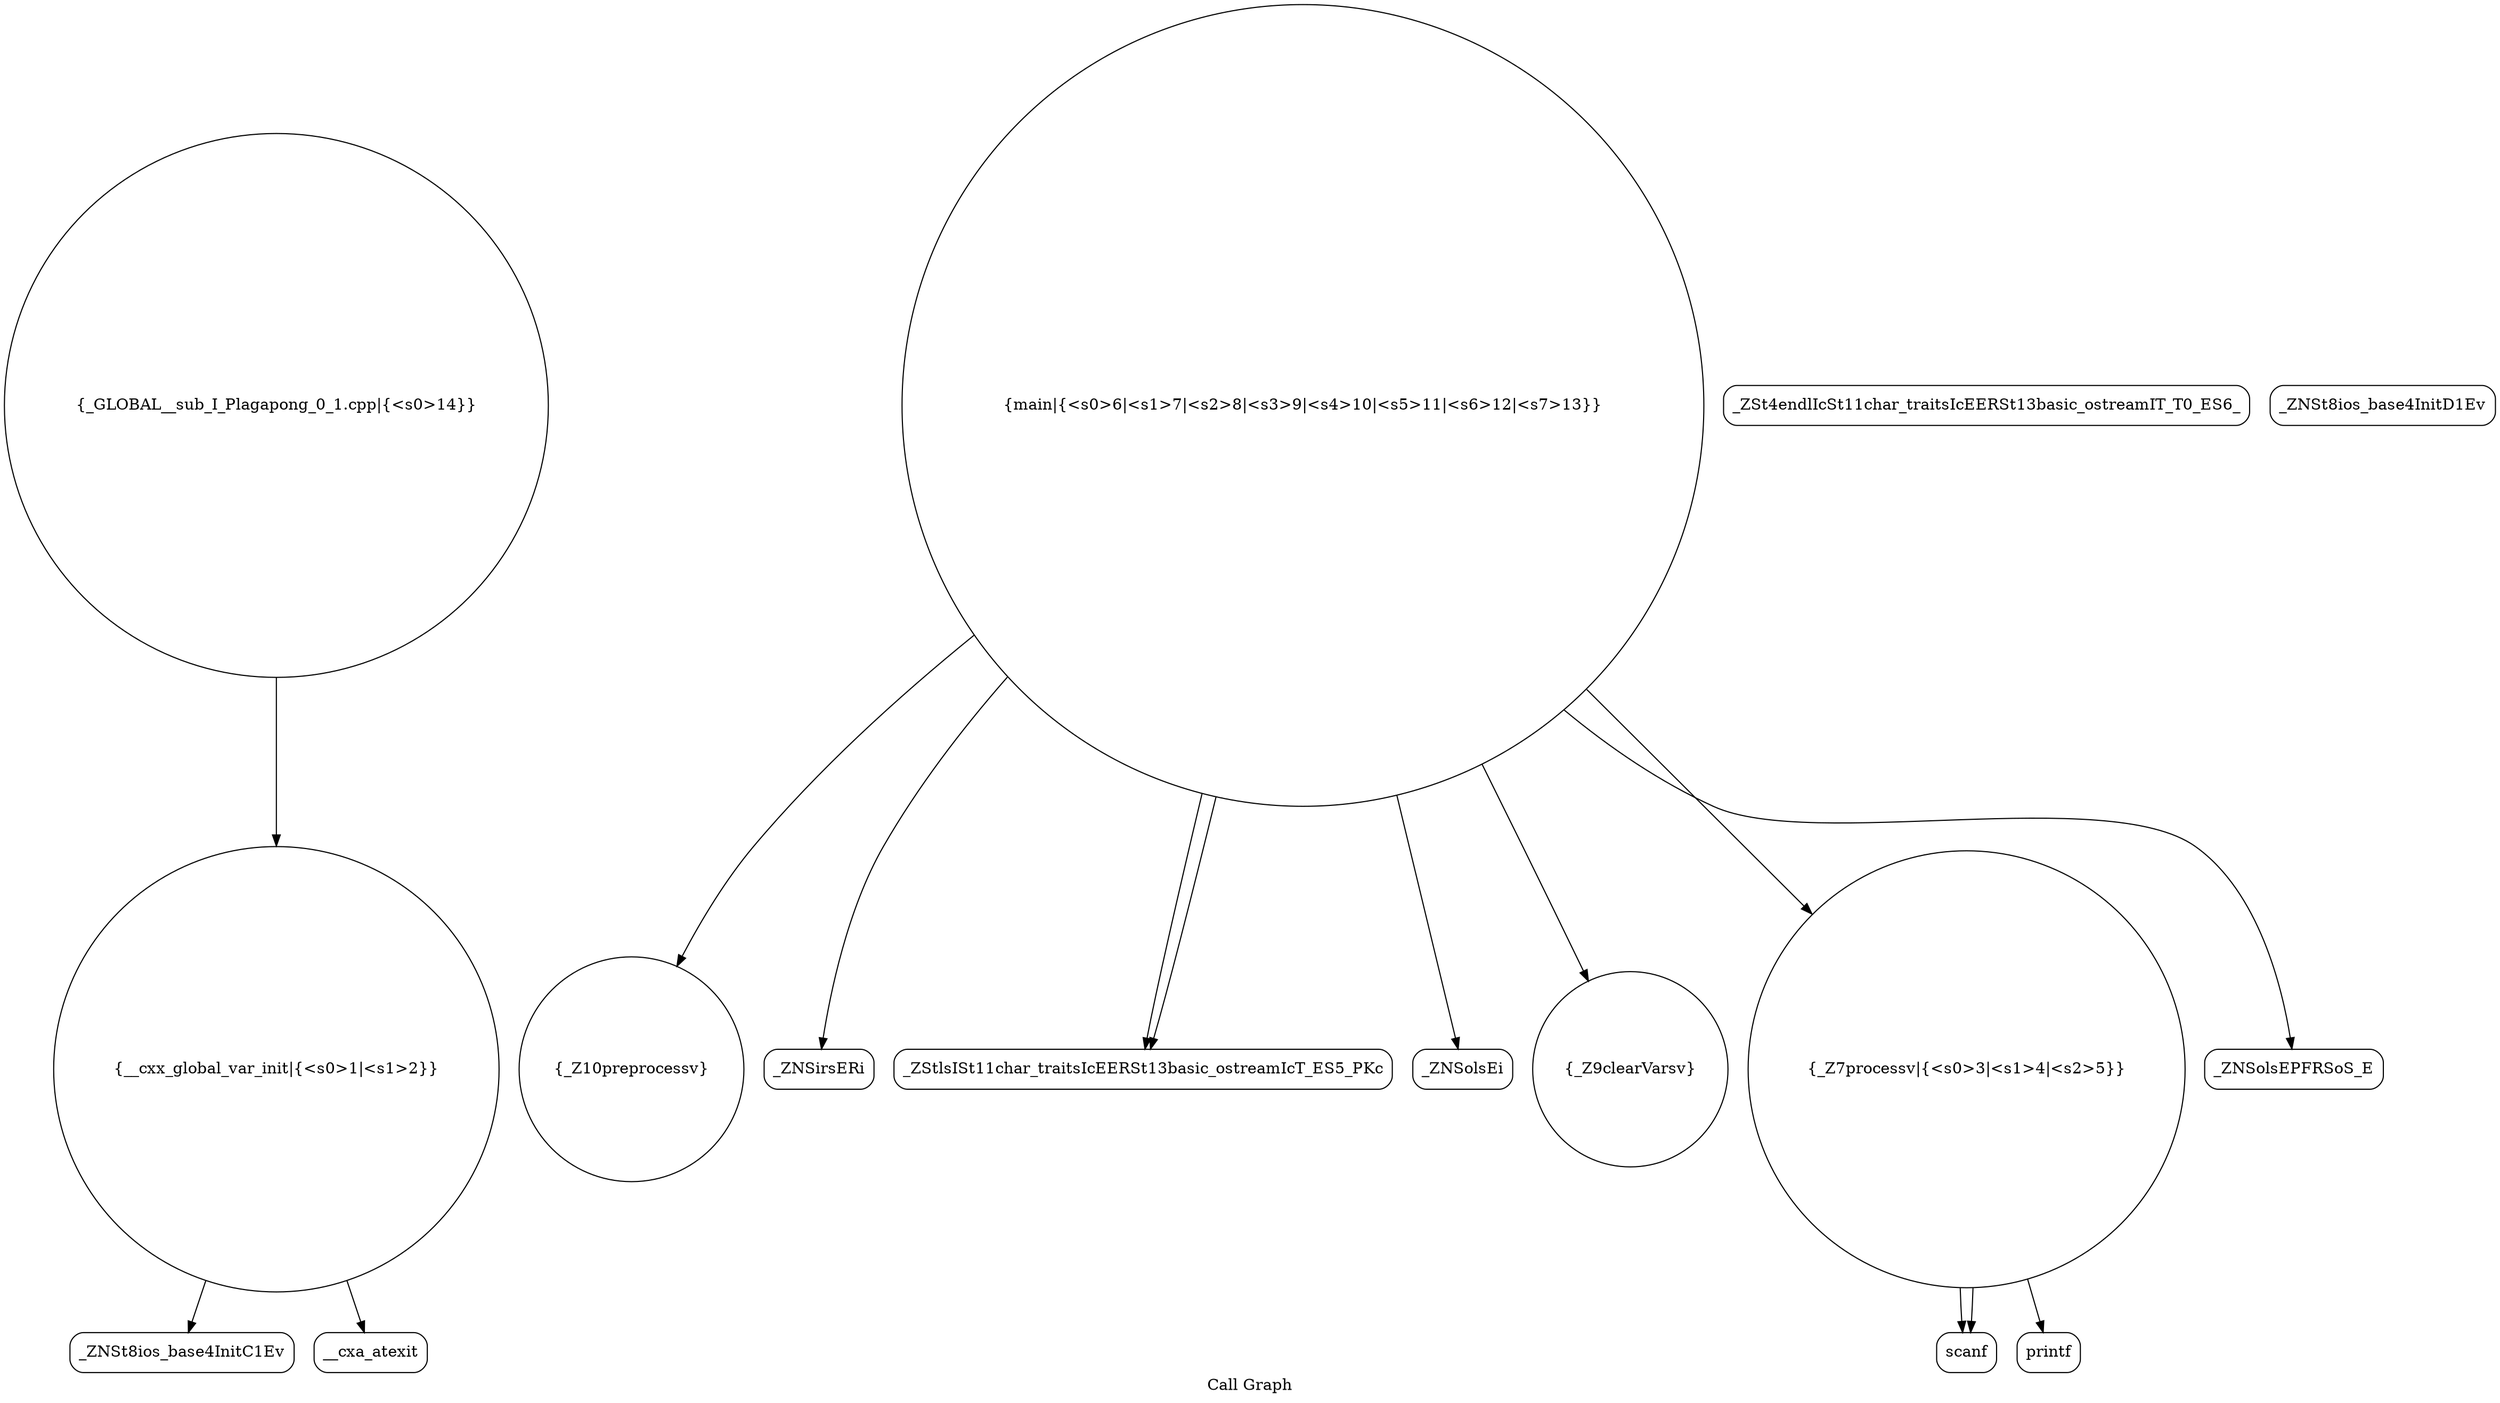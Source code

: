 digraph "Call Graph" {
	label="Call Graph";

	Node0x5565bee1c4d0 [shape=record,shape=circle,label="{__cxx_global_var_init|{<s0>1|<s1>2}}"];
	Node0x5565bee1c4d0:s0 -> Node0x5565bee1c960[color=black];
	Node0x5565bee1c4d0:s1 -> Node0x5565bee1ca60[color=black];
	Node0x5565bee1cc60 [shape=record,shape=Mrecord,label="{scanf}"];
	Node0x5565bee1cfe0 [shape=record,shape=Mrecord,label="{_ZSt4endlIcSt11char_traitsIcEERSt13basic_ostreamIT_T0_ES6_}"];
	Node0x5565bee1c9e0 [shape=record,shape=Mrecord,label="{_ZNSt8ios_base4InitD1Ev}"];
	Node0x5565bee1cd60 [shape=record,shape=circle,label="{main|{<s0>6|<s1>7|<s2>8|<s3>9|<s4>10|<s5>11|<s6>12|<s7>13}}"];
	Node0x5565bee1cd60:s0 -> Node0x5565bee1cae0[color=black];
	Node0x5565bee1cd60:s1 -> Node0x5565bee1cde0[color=black];
	Node0x5565bee1cd60:s2 -> Node0x5565bee1ce60[color=black];
	Node0x5565bee1cd60:s3 -> Node0x5565bee1cee0[color=black];
	Node0x5565bee1cd60:s4 -> Node0x5565bee1ce60[color=black];
	Node0x5565bee1cd60:s5 -> Node0x5565bee1cb60[color=black];
	Node0x5565bee1cd60:s6 -> Node0x5565bee1cbe0[color=black];
	Node0x5565bee1cd60:s7 -> Node0x5565bee1cf60[color=black];
	Node0x5565bee1cae0 [shape=record,shape=circle,label="{_Z10preprocessv}"];
	Node0x5565bee1ce60 [shape=record,shape=Mrecord,label="{_ZStlsISt11char_traitsIcEERSt13basic_ostreamIcT_ES5_PKc}"];
	Node0x5565bee1cbe0 [shape=record,shape=circle,label="{_Z7processv|{<s0>3|<s1>4|<s2>5}}"];
	Node0x5565bee1cbe0:s0 -> Node0x5565bee1cc60[color=black];
	Node0x5565bee1cbe0:s1 -> Node0x5565bee1cc60[color=black];
	Node0x5565bee1cbe0:s2 -> Node0x5565bee1cce0[color=black];
	Node0x5565bee1cf60 [shape=record,shape=Mrecord,label="{_ZNSolsEPFRSoS_E}"];
	Node0x5565bee1c960 [shape=record,shape=Mrecord,label="{_ZNSt8ios_base4InitC1Ev}"];
	Node0x5565bee1cce0 [shape=record,shape=Mrecord,label="{printf}"];
	Node0x5565bee1d060 [shape=record,shape=circle,label="{_GLOBAL__sub_I_Plagapong_0_1.cpp|{<s0>14}}"];
	Node0x5565bee1d060:s0 -> Node0x5565bee1c4d0[color=black];
	Node0x5565bee1ca60 [shape=record,shape=Mrecord,label="{__cxa_atexit}"];
	Node0x5565bee1cde0 [shape=record,shape=Mrecord,label="{_ZNSirsERi}"];
	Node0x5565bee1cb60 [shape=record,shape=circle,label="{_Z9clearVarsv}"];
	Node0x5565bee1cee0 [shape=record,shape=Mrecord,label="{_ZNSolsEi}"];
}
